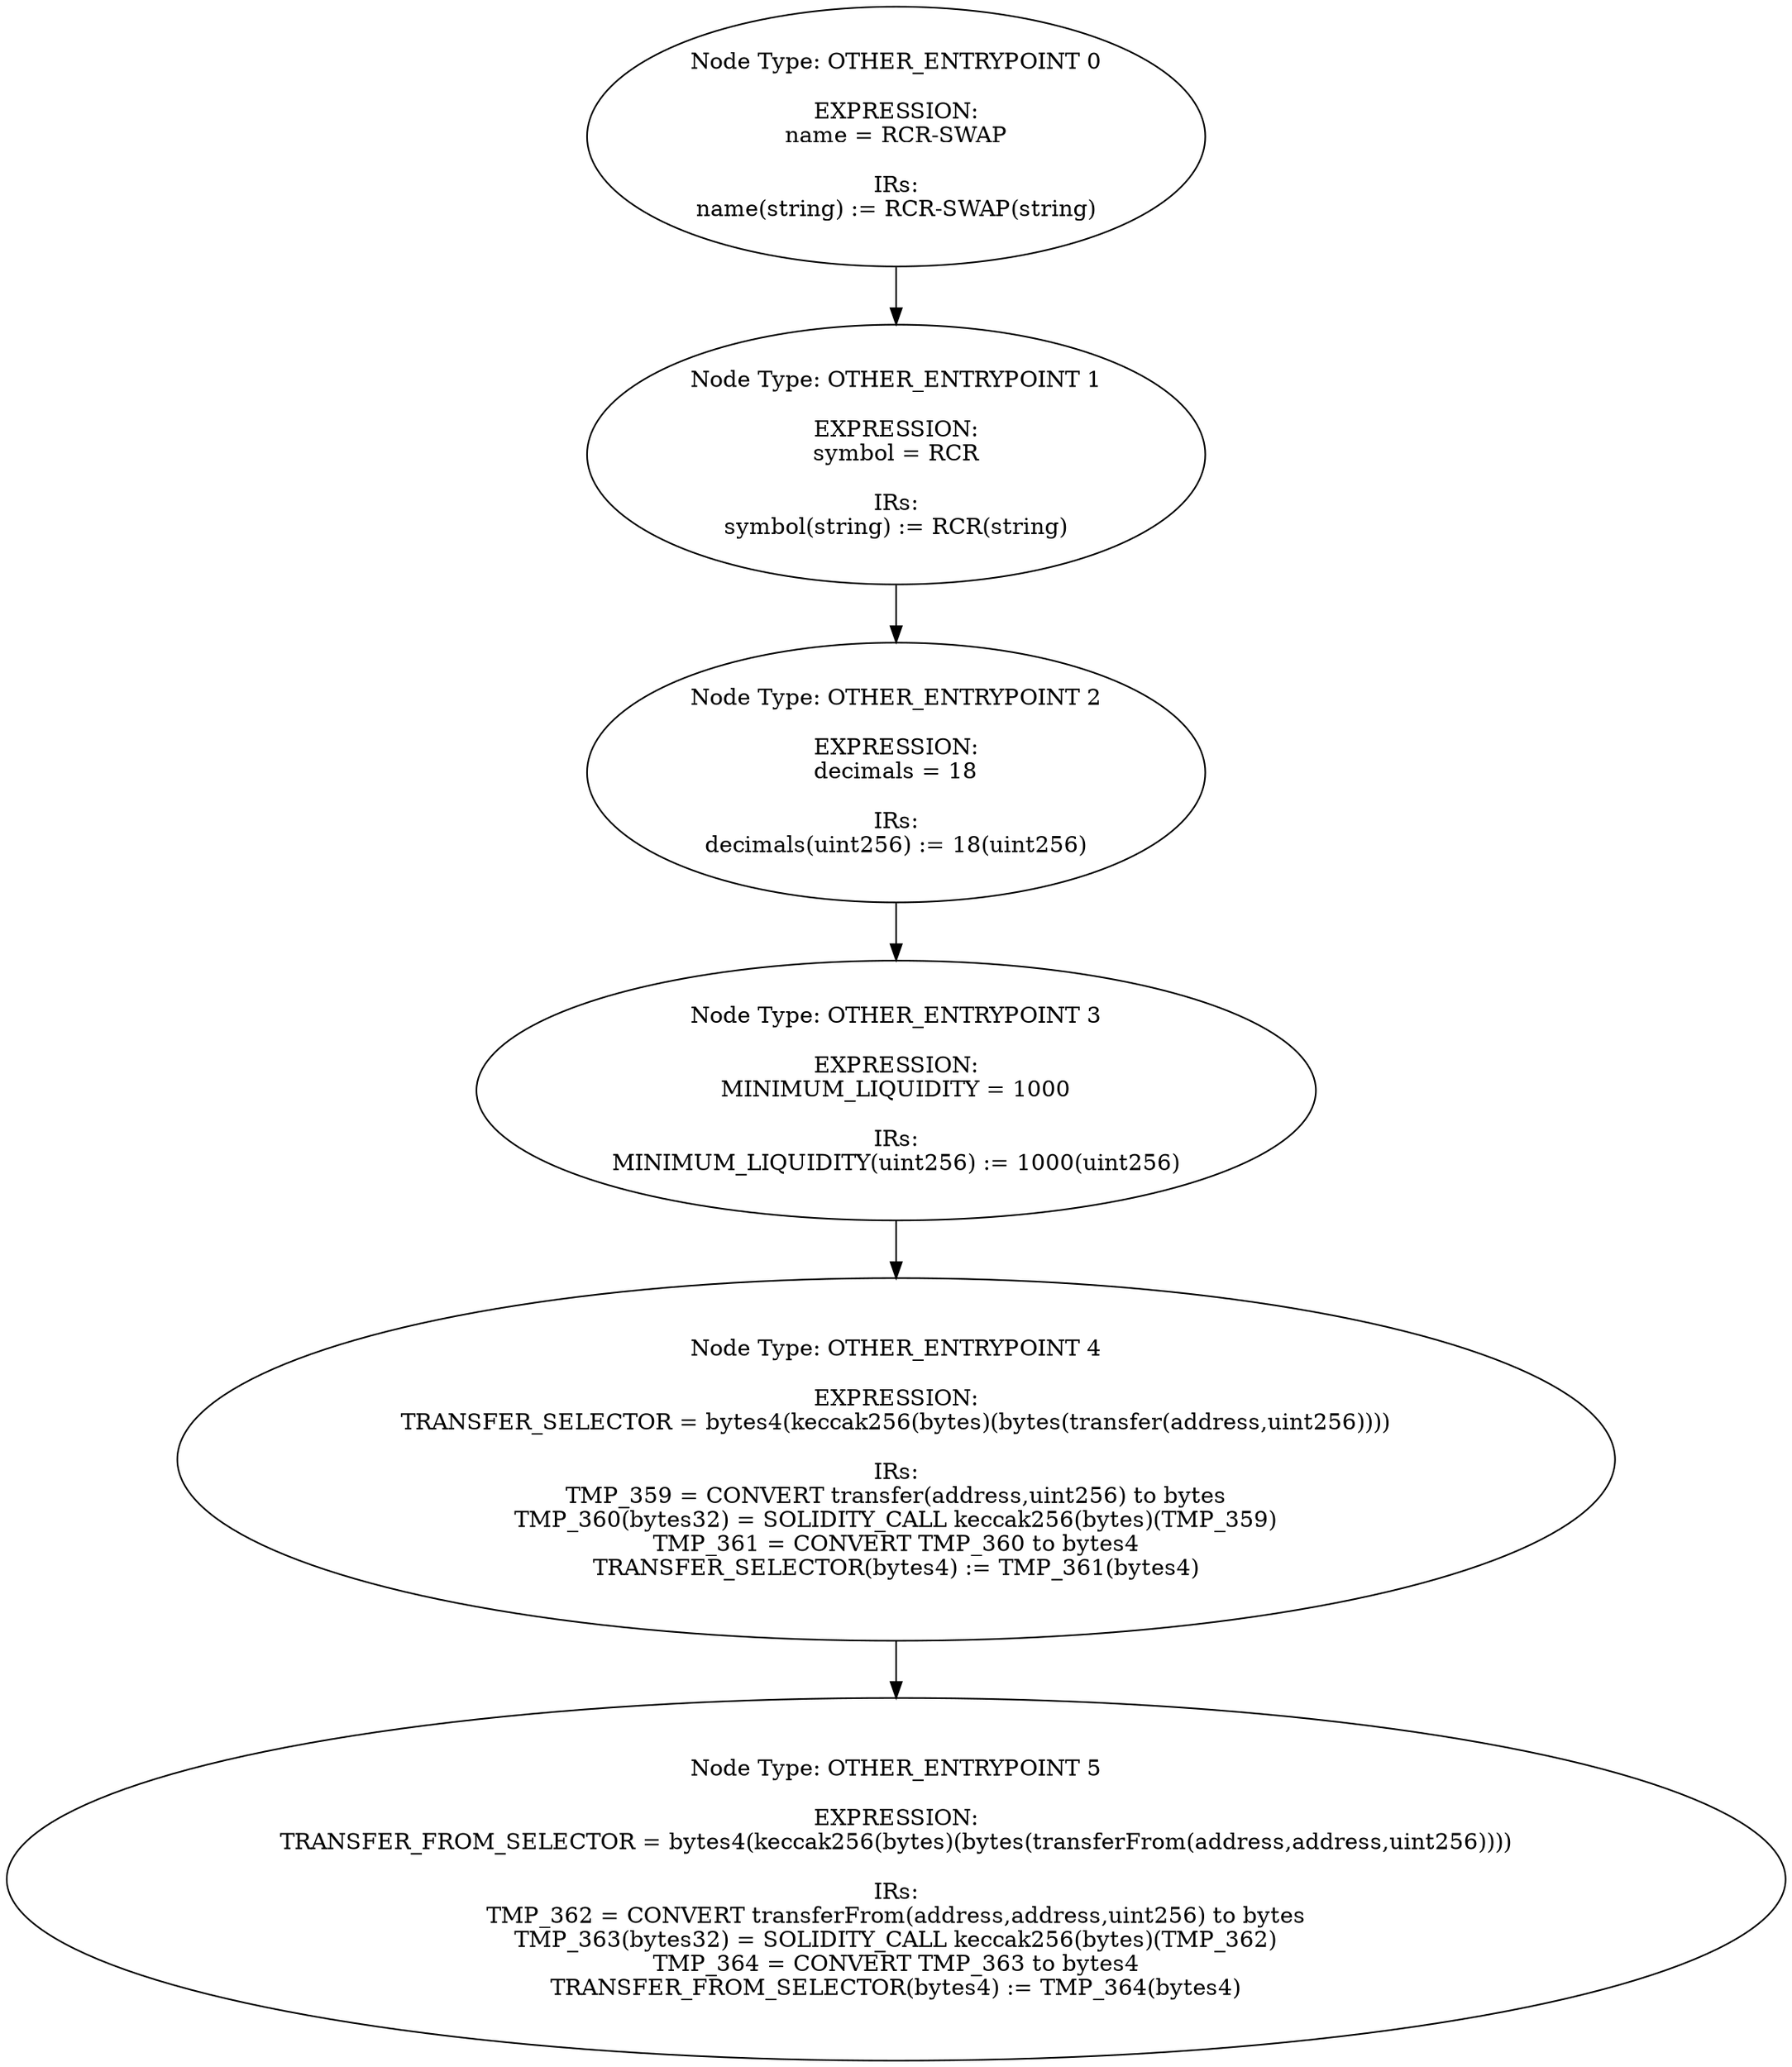 digraph{
0[label="Node Type: OTHER_ENTRYPOINT 0

EXPRESSION:
name = RCR-SWAP

IRs:
name(string) := RCR-SWAP(string)"];
0->1;
1[label="Node Type: OTHER_ENTRYPOINT 1

EXPRESSION:
symbol = RCR

IRs:
symbol(string) := RCR(string)"];
1->2;
2[label="Node Type: OTHER_ENTRYPOINT 2

EXPRESSION:
decimals = 18

IRs:
decimals(uint256) := 18(uint256)"];
2->3;
3[label="Node Type: OTHER_ENTRYPOINT 3

EXPRESSION:
MINIMUM_LIQUIDITY = 1000

IRs:
MINIMUM_LIQUIDITY(uint256) := 1000(uint256)"];
3->4;
4[label="Node Type: OTHER_ENTRYPOINT 4

EXPRESSION:
TRANSFER_SELECTOR = bytes4(keccak256(bytes)(bytes(transfer(address,uint256))))

IRs:
TMP_359 = CONVERT transfer(address,uint256) to bytes
TMP_360(bytes32) = SOLIDITY_CALL keccak256(bytes)(TMP_359)
TMP_361 = CONVERT TMP_360 to bytes4
TRANSFER_SELECTOR(bytes4) := TMP_361(bytes4)"];
4->5;
5[label="Node Type: OTHER_ENTRYPOINT 5

EXPRESSION:
TRANSFER_FROM_SELECTOR = bytes4(keccak256(bytes)(bytes(transferFrom(address,address,uint256))))

IRs:
TMP_362 = CONVERT transferFrom(address,address,uint256) to bytes
TMP_363(bytes32) = SOLIDITY_CALL keccak256(bytes)(TMP_362)
TMP_364 = CONVERT TMP_363 to bytes4
TRANSFER_FROM_SELECTOR(bytes4) := TMP_364(bytes4)"];
}
